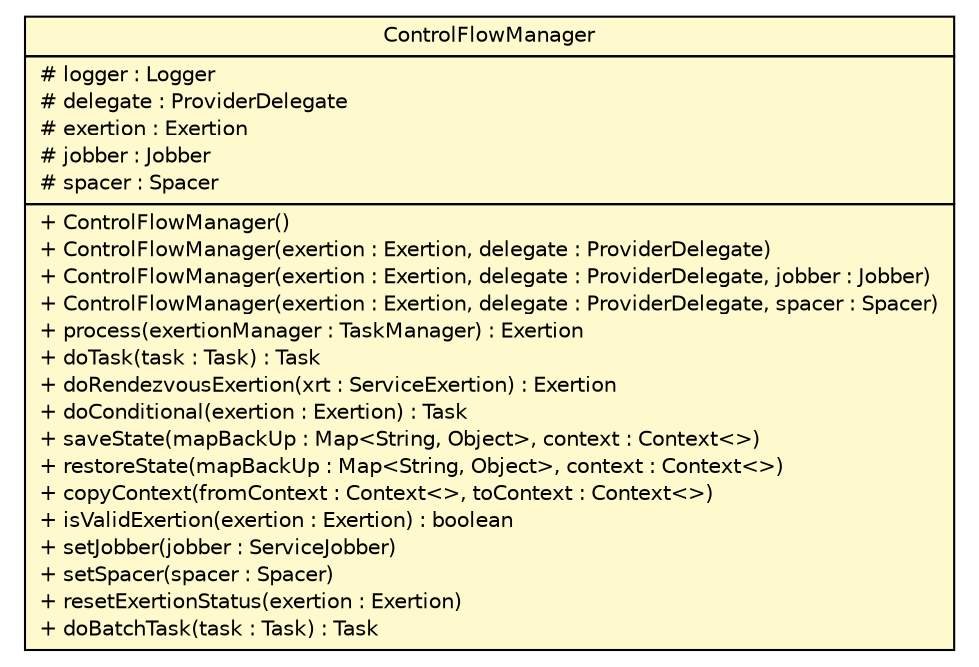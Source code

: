 #!/usr/local/bin/dot
#
# Class diagram 
# Generated by UMLGraph version R5_6 (http://www.umlgraph.org/)
#

digraph G {
	edge [fontname="Helvetica",fontsize=10,labelfontname="Helvetica",labelfontsize=10];
	node [fontname="Helvetica",fontsize=10,shape=plaintext];
	nodesep=0.25;
	ranksep=0.5;
	// sorcer.core.provider.ControlFlowManager
	c112580 [label=<<table title="sorcer.core.provider.ControlFlowManager" border="0" cellborder="1" cellspacing="0" cellpadding="2" port="p" bgcolor="lemonChiffon" href="./ControlFlowManager.html">
		<tr><td><table border="0" cellspacing="0" cellpadding="1">
<tr><td align="center" balign="center"> ControlFlowManager </td></tr>
		</table></td></tr>
		<tr><td><table border="0" cellspacing="0" cellpadding="1">
<tr><td align="left" balign="left"> # logger : Logger </td></tr>
<tr><td align="left" balign="left"> # delegate : ProviderDelegate </td></tr>
<tr><td align="left" balign="left"> # exertion : Exertion </td></tr>
<tr><td align="left" balign="left"> # jobber : Jobber </td></tr>
<tr><td align="left" balign="left"> # spacer : Spacer </td></tr>
		</table></td></tr>
		<tr><td><table border="0" cellspacing="0" cellpadding="1">
<tr><td align="left" balign="left"> + ControlFlowManager() </td></tr>
<tr><td align="left" balign="left"> + ControlFlowManager(exertion : Exertion, delegate : ProviderDelegate) </td></tr>
<tr><td align="left" balign="left"> + ControlFlowManager(exertion : Exertion, delegate : ProviderDelegate, jobber : Jobber) </td></tr>
<tr><td align="left" balign="left"> + ControlFlowManager(exertion : Exertion, delegate : ProviderDelegate, spacer : Spacer) </td></tr>
<tr><td align="left" balign="left"> + process(exertionManager : TaskManager) : Exertion </td></tr>
<tr><td align="left" balign="left"> + doTask(task : Task) : Task </td></tr>
<tr><td align="left" balign="left"> + doRendezvousExertion(xrt : ServiceExertion) : Exertion </td></tr>
<tr><td align="left" balign="left"> + doConditional(exertion : Exertion) : Task </td></tr>
<tr><td align="left" balign="left"> + saveState(mapBackUp : Map&lt;String, Object&gt;, context : Context&lt;&gt;) </td></tr>
<tr><td align="left" balign="left"> + restoreState(mapBackUp : Map&lt;String, Object&gt;, context : Context&lt;&gt;) </td></tr>
<tr><td align="left" balign="left"> + copyContext(fromContext : Context&lt;&gt;, toContext : Context&lt;&gt;) </td></tr>
<tr><td align="left" balign="left"> + isValidExertion(exertion : Exertion) : boolean </td></tr>
<tr><td align="left" balign="left"> + setJobber(jobber : ServiceJobber) </td></tr>
<tr><td align="left" balign="left"> + setSpacer(spacer : Spacer) </td></tr>
<tr><td align="left" balign="left"> + resetExertionStatus(exertion : Exertion) </td></tr>
<tr><td align="left" balign="left"> + doBatchTask(task : Task) : Task </td></tr>
		</table></td></tr>
		</table>>, URL="./ControlFlowManager.html", fontname="Helvetica", fontcolor="black", fontsize=10.0];
}

